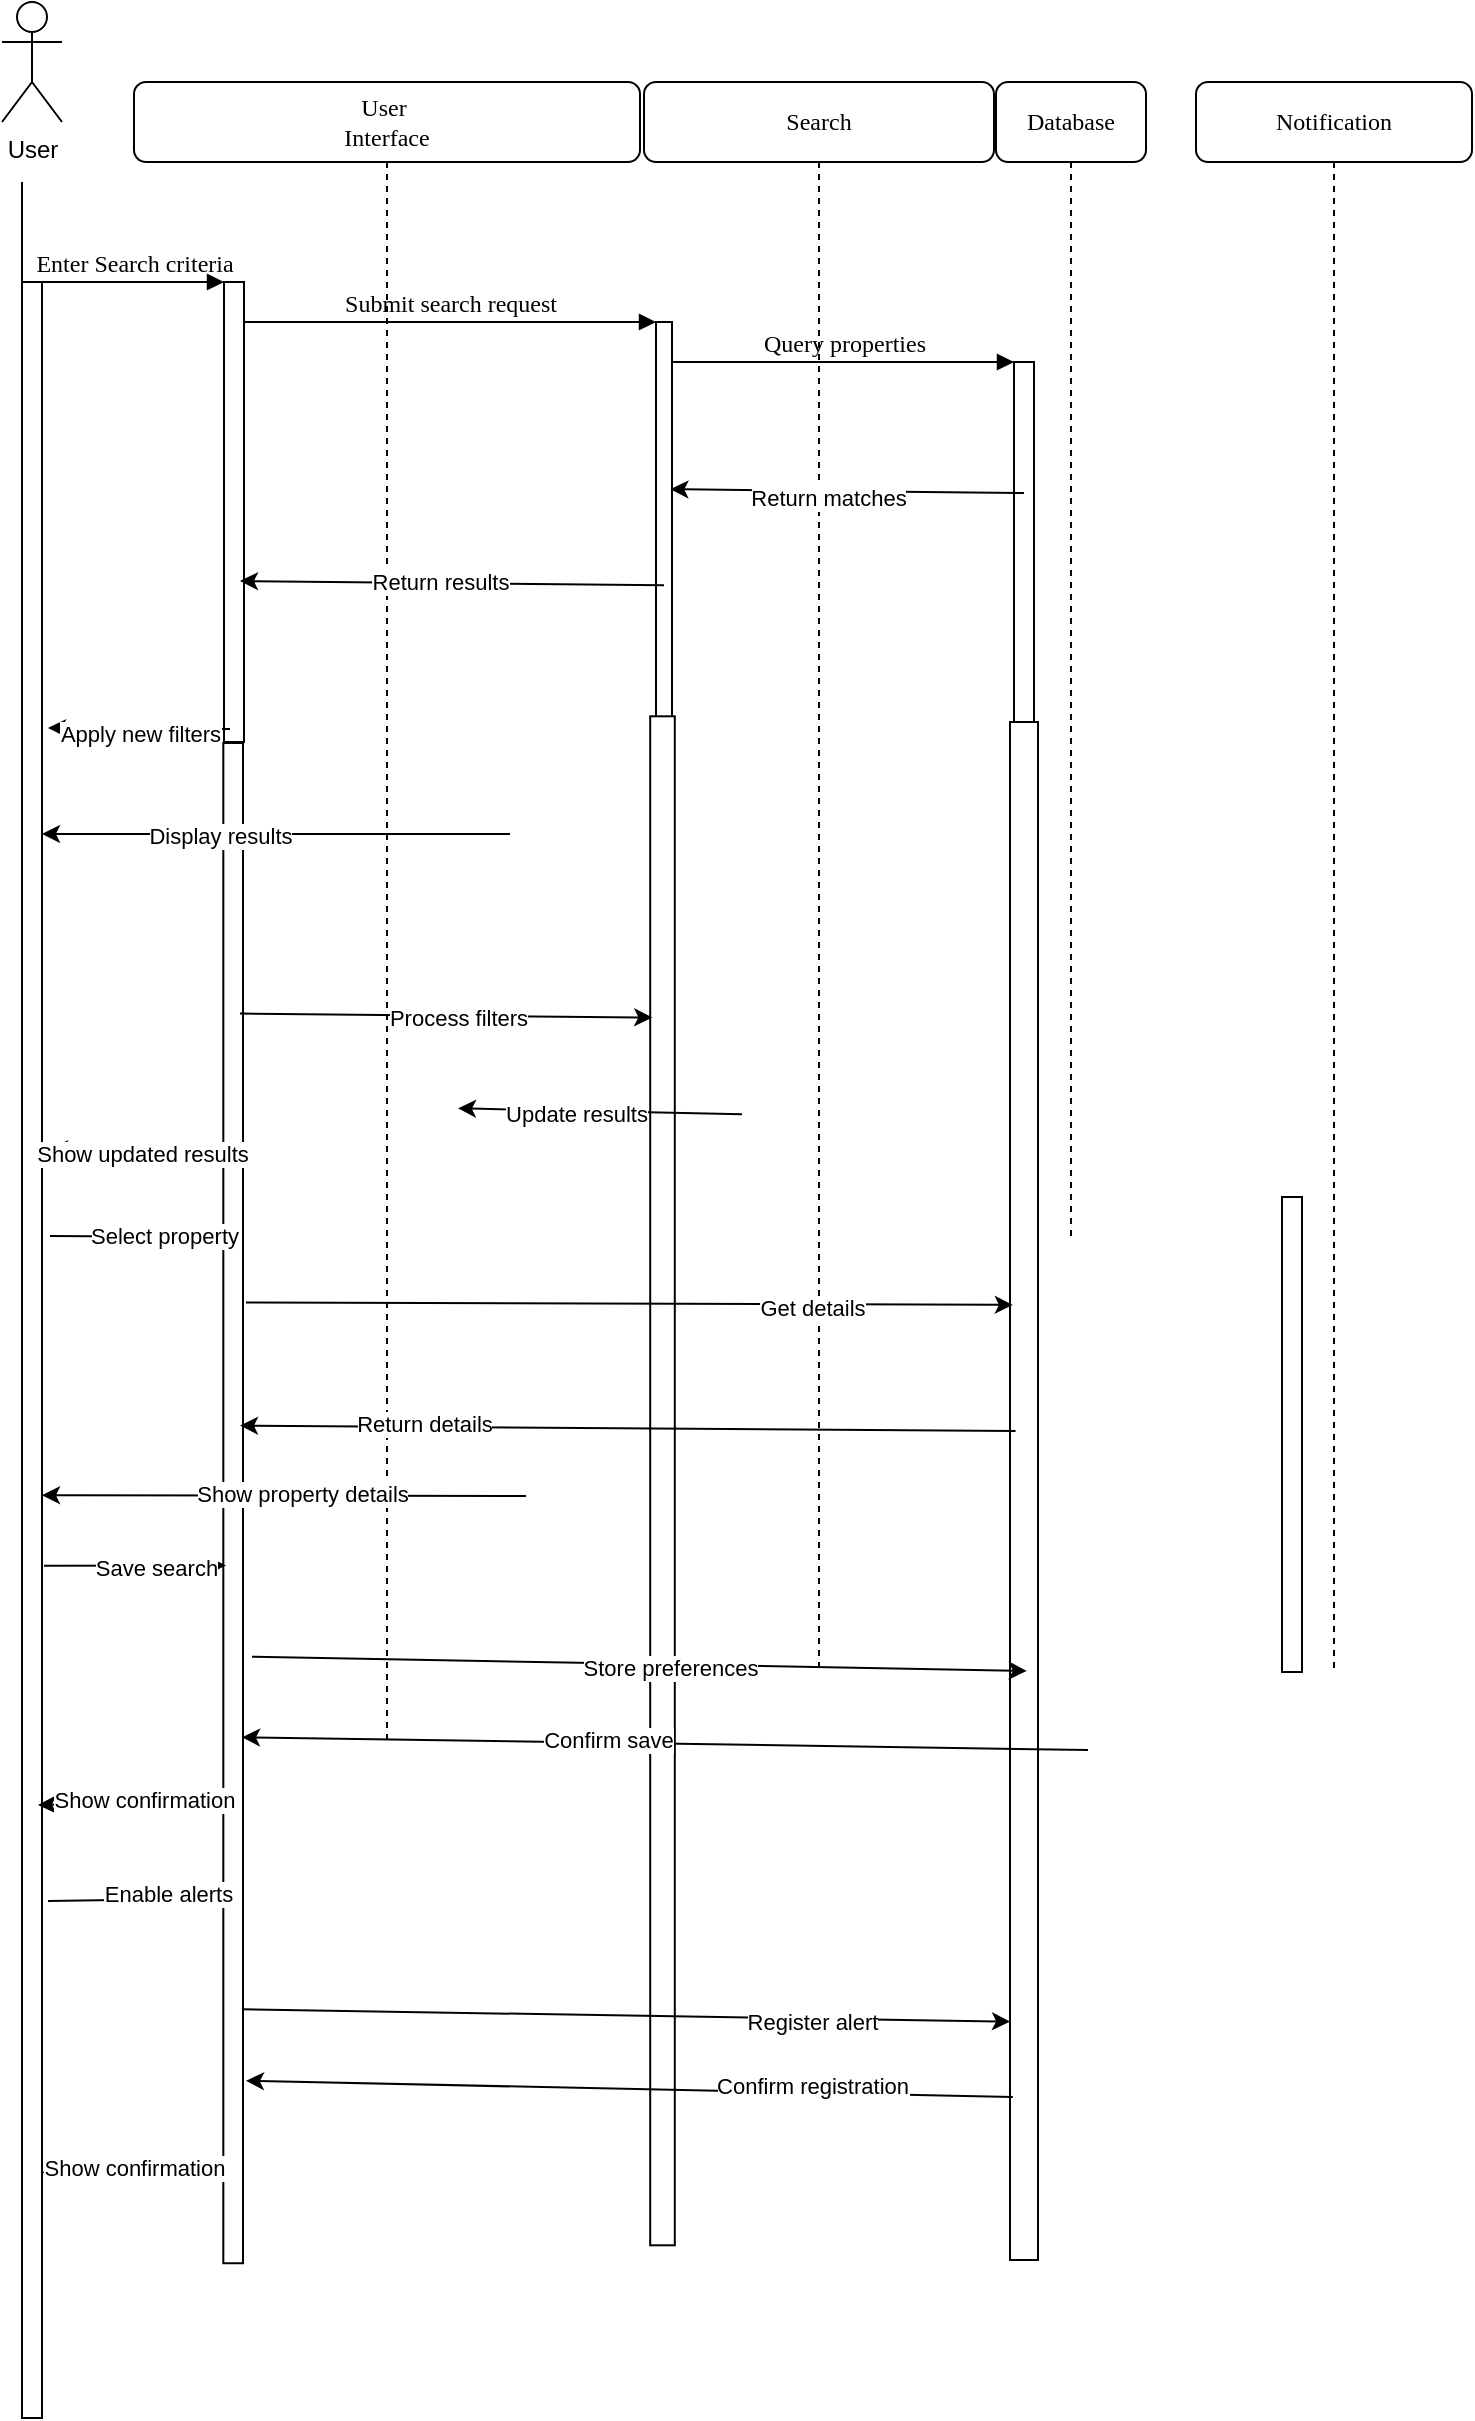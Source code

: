 <mxfile version="26.1.1" pages="2">
  <diagram name="Page-1" id="13e1069c-82ec-6db2-03f1-153e76fe0fe0">
    <mxGraphModel dx="2442" dy="1192" grid="0" gridSize="10" guides="1" tooltips="1" connect="1" arrows="1" fold="1" page="1" pageScale="1" pageWidth="850" pageHeight="1100" background="none" math="0" shadow="0">
      <root>
        <mxCell id="0" />
        <mxCell id="1" parent="0" />
        <mxCell id="7baba1c4bc27f4b0-2" value="User&amp;nbsp;&lt;div&gt;Interface&lt;/div&gt;" style="shape=umlLifeline;perimeter=lifelinePerimeter;whiteSpace=wrap;html=1;container=1;collapsible=0;recursiveResize=0;outlineConnect=0;rounded=1;shadow=0;comic=0;labelBackgroundColor=none;strokeWidth=1;fontFamily=Verdana;fontSize=12;align=center;" parent="1" vertex="1">
          <mxGeometry x="106" y="80" width="253" height="831" as="geometry" />
        </mxCell>
        <mxCell id="7baba1c4bc27f4b0-10" value="" style="html=1;points=[];perimeter=orthogonalPerimeter;rounded=0;shadow=0;comic=0;labelBackgroundColor=none;strokeWidth=1;fontFamily=Verdana;fontSize=12;align=center;" parent="7baba1c4bc27f4b0-2" vertex="1">
          <mxGeometry x="45" y="100" width="10" height="230" as="geometry" />
        </mxCell>
        <mxCell id="QEzRhgrJA88oysKmqWdK-9" value="" style="rounded=0;whiteSpace=wrap;html=1;rotation=-90;" vertex="1" parent="7baba1c4bc27f4b0-2">
          <mxGeometry x="-330.47" y="705.64" width="760.11" height="9.85" as="geometry" />
        </mxCell>
        <mxCell id="7baba1c4bc27f4b0-3" value="Search" style="shape=umlLifeline;perimeter=lifelinePerimeter;whiteSpace=wrap;html=1;container=1;collapsible=0;recursiveResize=0;outlineConnect=0;rounded=1;shadow=0;comic=0;labelBackgroundColor=none;strokeWidth=1;fontFamily=Verdana;fontSize=12;align=center;" parent="1" vertex="1">
          <mxGeometry x="361" y="80" width="175" height="795" as="geometry" />
        </mxCell>
        <mxCell id="7baba1c4bc27f4b0-13" value="" style="html=1;points=[];perimeter=orthogonalPerimeter;rounded=0;shadow=0;comic=0;labelBackgroundColor=none;strokeWidth=1;fontFamily=Verdana;fontSize=12;align=center;" parent="7baba1c4bc27f4b0-3" vertex="1">
          <mxGeometry x="6" y="120" width="8" height="200" as="geometry" />
        </mxCell>
        <mxCell id="QEzRhgrJA88oysKmqWdK-10" value="" style="rounded=0;whiteSpace=wrap;html=1;rotation=-90;" vertex="1" parent="7baba1c4bc27f4b0-3">
          <mxGeometry x="-373" y="693.25" width="764.5" height="12.3" as="geometry" />
        </mxCell>
        <mxCell id="QEzRhgrJA88oysKmqWdK-13" value="" style="endArrow=classic;html=1;rounded=0;exitX=0.701;exitY=0.417;exitDx=0;exitDy=0;exitPerimeter=0;entryX=0.721;entryY=0.948;entryDx=0;entryDy=0;entryPerimeter=0;" edge="1" parent="7baba1c4bc27f4b0-3">
          <mxGeometry width="50" height="50" relative="1" as="geometry">
            <mxPoint x="49.004" y="516.156" as="sourcePoint" />
            <mxPoint x="-93.002" y="513.151" as="targetPoint" />
          </mxGeometry>
        </mxCell>
        <mxCell id="QEzRhgrJA88oysKmqWdK-14" value="Update results" style="edgeLabel;html=1;align=center;verticalAlign=middle;resizable=0;points=[];" vertex="1" connectable="0" parent="QEzRhgrJA88oysKmqWdK-13">
          <mxGeometry x="0.232" relative="1" as="geometry">
            <mxPoint x="4" y="1" as="offset" />
          </mxGeometry>
        </mxCell>
        <mxCell id="7baba1c4bc27f4b0-4" value="Database" style="shape=umlLifeline;perimeter=lifelinePerimeter;whiteSpace=wrap;html=1;container=1;collapsible=0;recursiveResize=0;outlineConnect=0;rounded=1;shadow=0;comic=0;labelBackgroundColor=none;strokeWidth=1;fontFamily=Verdana;fontSize=12;align=center;" parent="1" vertex="1">
          <mxGeometry x="537" y="80" width="75" height="580" as="geometry" />
        </mxCell>
        <mxCell id="7baba1c4bc27f4b0-16" value="" style="html=1;points=[];perimeter=orthogonalPerimeter;rounded=0;shadow=0;comic=0;labelBackgroundColor=none;strokeWidth=1;fontFamily=Verdana;fontSize=12;align=center;" parent="1" vertex="1">
          <mxGeometry x="546" y="220" width="10" height="180" as="geometry" />
        </mxCell>
        <mxCell id="7baba1c4bc27f4b0-17" value="Query properties" style="html=1;verticalAlign=bottom;endArrow=block;labelBackgroundColor=none;fontFamily=Verdana;fontSize=12;edgeStyle=elbowEdgeStyle;elbow=vertical;" parent="1" source="7baba1c4bc27f4b0-13" target="7baba1c4bc27f4b0-16" edge="1">
          <mxGeometry relative="1" as="geometry">
            <mxPoint x="510" y="220" as="sourcePoint" />
            <Array as="points">
              <mxPoint x="460" y="220" />
            </Array>
          </mxGeometry>
        </mxCell>
        <mxCell id="7baba1c4bc27f4b0-22" value="" style="html=1;points=[];perimeter=orthogonalPerimeter;rounded=0;shadow=0;comic=0;labelBackgroundColor=none;strokeWidth=1;fontFamily=Verdana;fontSize=12;align=center;" parent="1" vertex="1">
          <mxGeometry x="544" y="400" width="14" height="769" as="geometry" />
        </mxCell>
        <mxCell id="7baba1c4bc27f4b0-11" value="Enter Search criteria" style="html=1;verticalAlign=bottom;endArrow=block;entryX=0;entryY=0;labelBackgroundColor=none;fontFamily=Verdana;fontSize=12;edgeStyle=elbowEdgeStyle;elbow=vertical;" parent="1" source="7baba1c4bc27f4b0-9" target="7baba1c4bc27f4b0-10" edge="1">
          <mxGeometry relative="1" as="geometry">
            <mxPoint x="220" y="190" as="sourcePoint" />
          </mxGeometry>
        </mxCell>
        <mxCell id="7baba1c4bc27f4b0-14" value="Submit search request" style="html=1;verticalAlign=bottom;endArrow=block;entryX=0;entryY=0;labelBackgroundColor=none;fontFamily=Verdana;fontSize=12;edgeStyle=elbowEdgeStyle;elbow=vertical;" parent="1" source="7baba1c4bc27f4b0-10" target="7baba1c4bc27f4b0-13" edge="1">
          <mxGeometry relative="1" as="geometry">
            <mxPoint x="370" y="200" as="sourcePoint" />
          </mxGeometry>
        </mxCell>
        <mxCell id="ksb2P5e5IEZkhL2VSAtx-1" value="User" style="shape=umlActor;verticalLabelPosition=bottom;verticalAlign=top;html=1;outlineConnect=0;" parent="1" vertex="1">
          <mxGeometry x="40" y="40" width="30" height="60" as="geometry" />
        </mxCell>
        <mxCell id="7baba1c4bc27f4b0-9" value="" style="html=1;points=[];perimeter=orthogonalPerimeter;rounded=0;shadow=0;comic=0;labelBackgroundColor=none;strokeWidth=1;fontFamily=Verdana;fontSize=12;align=center;" parent="1" vertex="1">
          <mxGeometry x="50" y="180" width="10" height="1068" as="geometry" />
        </mxCell>
        <mxCell id="ksb2P5e5IEZkhL2VSAtx-2" value="" style="endArrow=none;html=1;rounded=0;entryX=0;entryY=0.003;entryDx=0;entryDy=0;entryPerimeter=0;" parent="1" target="7baba1c4bc27f4b0-9" edge="1">
          <mxGeometry width="50" height="50" relative="1" as="geometry">
            <mxPoint x="50" y="130" as="sourcePoint" />
            <mxPoint x="250" y="290" as="targetPoint" />
          </mxGeometry>
        </mxCell>
        <mxCell id="QEzRhgrJA88oysKmqWdK-1" value="" style="endArrow=classic;html=1;rounded=0;exitX=0.5;exitY=0.364;exitDx=0;exitDy=0;exitPerimeter=0;entryX=0.9;entryY=0.418;entryDx=0;entryDy=0;entryPerimeter=0;" edge="1" parent="1" source="7baba1c4bc27f4b0-16" target="7baba1c4bc27f4b0-13">
          <mxGeometry width="50" height="50" relative="1" as="geometry">
            <mxPoint x="530" y="300" as="sourcePoint" />
            <mxPoint x="580" y="250" as="targetPoint" />
          </mxGeometry>
        </mxCell>
        <mxCell id="QEzRhgrJA88oysKmqWdK-2" value="Return matches" style="edgeLabel;html=1;align=center;verticalAlign=middle;resizable=0;points=[];" vertex="1" connectable="0" parent="QEzRhgrJA88oysKmqWdK-1">
          <mxGeometry x="0.117" y="3" relative="1" as="geometry">
            <mxPoint as="offset" />
          </mxGeometry>
        </mxCell>
        <mxCell id="QEzRhgrJA88oysKmqWdK-3" value="" style="endArrow=classic;html=1;rounded=0;entryX=0.8;entryY=0.65;entryDx=0;entryDy=0;entryPerimeter=0;exitX=0.5;exitY=0.658;exitDx=0;exitDy=0;exitPerimeter=0;" edge="1" parent="1" source="7baba1c4bc27f4b0-13" target="7baba1c4bc27f4b0-10">
          <mxGeometry width="50" height="50" relative="1" as="geometry">
            <mxPoint x="410" y="300" as="sourcePoint" />
            <mxPoint x="460" y="250" as="targetPoint" />
          </mxGeometry>
        </mxCell>
        <mxCell id="QEzRhgrJA88oysKmqWdK-4" value="Return results" style="edgeLabel;html=1;align=center;verticalAlign=middle;resizable=0;points=[];" vertex="1" connectable="0" parent="QEzRhgrJA88oysKmqWdK-3">
          <mxGeometry x="0.058" y="-1" relative="1" as="geometry">
            <mxPoint as="offset" />
          </mxGeometry>
        </mxCell>
        <mxCell id="QEzRhgrJA88oysKmqWdK-5" value="" style="endArrow=classic;html=1;rounded=0;entryX=1.1;entryY=0.426;entryDx=0;entryDy=0;entryPerimeter=0;" edge="1" parent="1">
          <mxGeometry width="50" height="50" relative="1" as="geometry">
            <mxPoint x="294" y="456" as="sourcePoint" />
            <mxPoint x="60" y="456.004" as="targetPoint" />
          </mxGeometry>
        </mxCell>
        <mxCell id="QEzRhgrJA88oysKmqWdK-6" value="Display results" style="edgeLabel;html=1;align=center;verticalAlign=middle;resizable=0;points=[];" vertex="1" connectable="0" parent="QEzRhgrJA88oysKmqWdK-5">
          <mxGeometry x="0.238" y="1" relative="1" as="geometry">
            <mxPoint as="offset" />
          </mxGeometry>
        </mxCell>
        <mxCell id="QEzRhgrJA88oysKmqWdK-7" value="" style="endArrow=classic;html=1;rounded=0;exitX=0.3;exitY=0.972;exitDx=0;exitDy=0;exitPerimeter=0;" edge="1" parent="1" source="7baba1c4bc27f4b0-10">
          <mxGeometry width="50" height="50" relative="1" as="geometry">
            <mxPoint x="170" y="300" as="sourcePoint" />
            <mxPoint x="63" y="403" as="targetPoint" />
          </mxGeometry>
        </mxCell>
        <mxCell id="QEzRhgrJA88oysKmqWdK-8" value="Apply new filters" style="edgeLabel;html=1;align=center;verticalAlign=middle;resizable=0;points=[];" vertex="1" connectable="0" parent="QEzRhgrJA88oysKmqWdK-7">
          <mxGeometry x="-0.004" y="2" relative="1" as="geometry">
            <mxPoint as="offset" />
          </mxGeometry>
        </mxCell>
        <mxCell id="QEzRhgrJA88oysKmqWdK-11" value="" style="endArrow=classic;html=1;rounded=0;exitX=0.822;exitY=0.846;exitDx=0;exitDy=0;exitPerimeter=0;entryX=0.803;entryY=0.083;entryDx=0;entryDy=0;entryPerimeter=0;" edge="1" parent="1" source="QEzRhgrJA88oysKmqWdK-9" target="QEzRhgrJA88oysKmqWdK-10">
          <mxGeometry width="50" height="50" relative="1" as="geometry">
            <mxPoint x="204" y="608" as="sourcePoint" />
            <mxPoint x="254" y="558" as="targetPoint" />
          </mxGeometry>
        </mxCell>
        <mxCell id="QEzRhgrJA88oysKmqWdK-12" value="Process filters" style="edgeLabel;html=1;align=center;verticalAlign=middle;resizable=0;points=[];" vertex="1" connectable="0" parent="QEzRhgrJA88oysKmqWdK-11">
          <mxGeometry x="0.056" y="-1" relative="1" as="geometry">
            <mxPoint as="offset" />
          </mxGeometry>
        </mxCell>
        <mxCell id="QEzRhgrJA88oysKmqWdK-15" value="" style="endArrow=classic;html=1;rounded=0;entryX=1.4;entryY=0.406;entryDx=0;entryDy=0;entryPerimeter=0;exitX=0.733;exitY=0.136;exitDx=0;exitDy=0;exitPerimeter=0;" edge="1" parent="1" source="QEzRhgrJA88oysKmqWdK-9" target="7baba1c4bc27f4b0-9">
          <mxGeometry width="50" height="50" relative="1" as="geometry">
            <mxPoint x="296" y="610" as="sourcePoint" />
            <mxPoint x="267" y="688" as="targetPoint" />
          </mxGeometry>
        </mxCell>
        <mxCell id="QEzRhgrJA88oysKmqWdK-16" value="Show updated results" style="edgeLabel;html=1;align=center;verticalAlign=middle;resizable=0;points=[];" vertex="1" connectable="0" parent="QEzRhgrJA88oysKmqWdK-15">
          <mxGeometry x="-0.038" y="2" relative="1" as="geometry">
            <mxPoint as="offset" />
          </mxGeometry>
        </mxCell>
        <mxCell id="QEzRhgrJA88oysKmqWdK-17" value="" style="endArrow=classic;html=1;rounded=0;entryX=0.675;entryY=0.035;entryDx=0;entryDy=0;entryPerimeter=0;" edge="1" parent="1" target="QEzRhgrJA88oysKmqWdK-9">
          <mxGeometry width="50" height="50" relative="1" as="geometry">
            <mxPoint x="64" y="657" as="sourcePoint" />
            <mxPoint x="236" y="726" as="targetPoint" />
          </mxGeometry>
        </mxCell>
        <mxCell id="QEzRhgrJA88oysKmqWdK-18" value="Select property" style="edgeLabel;html=1;align=center;verticalAlign=middle;resizable=0;points=[];" vertex="1" connectable="0" parent="QEzRhgrJA88oysKmqWdK-17">
          <mxGeometry x="0.304" y="1" relative="1" as="geometry">
            <mxPoint as="offset" />
          </mxGeometry>
        </mxCell>
        <mxCell id="QEzRhgrJA88oysKmqWdK-19" value="" style="endArrow=classic;html=1;rounded=0;entryX=0.1;entryY=0.379;entryDx=0;entryDy=0;entryPerimeter=0;exitX=0.632;exitY=1.151;exitDx=0;exitDy=0;exitPerimeter=0;" edge="1" parent="1" source="QEzRhgrJA88oysKmqWdK-9" target="7baba1c4bc27f4b0-22">
          <mxGeometry width="50" height="50" relative="1" as="geometry">
            <mxPoint x="450" y="738" as="sourcePoint" />
            <mxPoint x="500" y="688" as="targetPoint" />
          </mxGeometry>
        </mxCell>
        <mxCell id="QEzRhgrJA88oysKmqWdK-20" value="Get details" style="edgeLabel;html=1;align=center;verticalAlign=middle;resizable=0;points=[];" vertex="1" connectable="0" parent="QEzRhgrJA88oysKmqWdK-19">
          <mxGeometry x="0.473" y="-2" relative="1" as="geometry">
            <mxPoint as="offset" />
          </mxGeometry>
        </mxCell>
        <mxCell id="QEzRhgrJA88oysKmqWdK-23" value="" style="endArrow=classic;html=1;rounded=0;entryX=1;entryY=0.568;entryDx=0;entryDy=0;entryPerimeter=0;" edge="1" parent="1" target="7baba1c4bc27f4b0-9">
          <mxGeometry width="50" height="50" relative="1" as="geometry">
            <mxPoint x="302" y="787" as="sourcePoint" />
            <mxPoint x="279" y="817" as="targetPoint" />
          </mxGeometry>
        </mxCell>
        <mxCell id="QEzRhgrJA88oysKmqWdK-24" value="Show property details" style="edgeLabel;html=1;align=center;verticalAlign=middle;resizable=0;points=[];" vertex="1" connectable="0" parent="QEzRhgrJA88oysKmqWdK-23">
          <mxGeometry x="-0.074" y="-1" relative="1" as="geometry">
            <mxPoint as="offset" />
          </mxGeometry>
        </mxCell>
        <mxCell id="QEzRhgrJA88oysKmqWdK-21" value="" style="endArrow=classic;html=1;rounded=0;entryX=0.551;entryY=0.847;entryDx=0;entryDy=0;entryPerimeter=0;exitX=0.2;exitY=0.461;exitDx=0;exitDy=0;exitPerimeter=0;" edge="1" parent="1" source="7baba1c4bc27f4b0-22" target="QEzRhgrJA88oysKmqWdK-9">
          <mxGeometry width="50" height="50" relative="1" as="geometry">
            <mxPoint x="450" y="738" as="sourcePoint" />
            <mxPoint x="500" y="688" as="targetPoint" />
          </mxGeometry>
        </mxCell>
        <mxCell id="QEzRhgrJA88oysKmqWdK-22" value="Return details" style="edgeLabel;html=1;align=center;verticalAlign=middle;resizable=0;points=[];" vertex="1" connectable="0" parent="QEzRhgrJA88oysKmqWdK-21">
          <mxGeometry x="0.528" y="-2" relative="1" as="geometry">
            <mxPoint as="offset" />
          </mxGeometry>
        </mxCell>
        <mxCell id="QEzRhgrJA88oysKmqWdK-25" value="" style="endArrow=classic;html=1;rounded=0;exitX=1.1;exitY=0.601;exitDx=0;exitDy=0;exitPerimeter=0;entryX=0.459;entryY=0.136;entryDx=0;entryDy=0;entryPerimeter=0;" edge="1" parent="1" source="7baba1c4bc27f4b0-9" target="QEzRhgrJA88oysKmqWdK-9">
          <mxGeometry width="50" height="50" relative="1" as="geometry">
            <mxPoint x="157" y="776" as="sourcePoint" />
            <mxPoint x="207" y="726" as="targetPoint" />
          </mxGeometry>
        </mxCell>
        <mxCell id="QEzRhgrJA88oysKmqWdK-26" value="Save search" style="edgeLabel;html=1;align=center;verticalAlign=middle;resizable=0;points=[];" vertex="1" connectable="0" parent="QEzRhgrJA88oysKmqWdK-25">
          <mxGeometry x="0.219" y="-1" relative="1" as="geometry">
            <mxPoint as="offset" />
          </mxGeometry>
        </mxCell>
        <mxCell id="QEzRhgrJA88oysKmqWdK-27" value="" style="endArrow=classic;html=1;rounded=0;exitX=0.399;exitY=1.456;exitDx=0;exitDy=0;exitPerimeter=0;entryX=0.6;entryY=0.617;entryDx=0;entryDy=0;entryPerimeter=0;" edge="1" parent="1" source="QEzRhgrJA88oysKmqWdK-9" target="7baba1c4bc27f4b0-22">
          <mxGeometry width="50" height="50" relative="1" as="geometry">
            <mxPoint x="511" y="918" as="sourcePoint" />
            <mxPoint x="561" y="868" as="targetPoint" />
          </mxGeometry>
        </mxCell>
        <mxCell id="QEzRhgrJA88oysKmqWdK-28" value="Store preferences" style="edgeLabel;html=1;align=center;verticalAlign=middle;resizable=0;points=[];" vertex="1" connectable="0" parent="QEzRhgrJA88oysKmqWdK-27">
          <mxGeometry x="0.075" y="-2" relative="1" as="geometry">
            <mxPoint as="offset" />
          </mxGeometry>
        </mxCell>
        <mxCell id="QEzRhgrJA88oysKmqWdK-29" value="" style="endArrow=classic;html=1;rounded=0;entryX=0.346;entryY=0.948;entryDx=0;entryDy=0;entryPerimeter=0;" edge="1" parent="1" target="QEzRhgrJA88oysKmqWdK-9">
          <mxGeometry width="50" height="50" relative="1" as="geometry">
            <mxPoint x="583" y="914" as="sourcePoint" />
            <mxPoint x="436" y="864" as="targetPoint" />
          </mxGeometry>
        </mxCell>
        <mxCell id="QEzRhgrJA88oysKmqWdK-30" value="Confirm save" style="edgeLabel;html=1;align=center;verticalAlign=middle;resizable=0;points=[];" vertex="1" connectable="0" parent="QEzRhgrJA88oysKmqWdK-29">
          <mxGeometry x="0.138" y="-2" relative="1" as="geometry">
            <mxPoint as="offset" />
          </mxGeometry>
        </mxCell>
        <mxCell id="QEzRhgrJA88oysKmqWdK-31" value="" style="endArrow=classic;html=1;rounded=0;exitX=0.304;exitY=0.035;exitDx=0;exitDy=0;exitPerimeter=0;entryX=0.8;entryY=0.713;entryDx=0;entryDy=0;entryPerimeter=0;" edge="1" parent="1" source="QEzRhgrJA88oysKmqWdK-9" target="7baba1c4bc27f4b0-9">
          <mxGeometry width="50" height="50" relative="1" as="geometry">
            <mxPoint x="212" y="914" as="sourcePoint" />
            <mxPoint x="262" y="864" as="targetPoint" />
          </mxGeometry>
        </mxCell>
        <mxCell id="QEzRhgrJA88oysKmqWdK-32" value="Show confirmation" style="edgeLabel;html=1;align=center;verticalAlign=middle;resizable=0;points=[];" vertex="1" connectable="0" parent="QEzRhgrJA88oysKmqWdK-31">
          <mxGeometry x="-0.133" y="-2" relative="1" as="geometry">
            <mxPoint as="offset" />
          </mxGeometry>
        </mxCell>
        <mxCell id="QEzRhgrJA88oysKmqWdK-33" value="" style="endArrow=classic;html=1;rounded=0;exitX=1.3;exitY=0.758;exitDx=0;exitDy=0;exitPerimeter=0;entryX=0.24;entryY=0.441;entryDx=0;entryDy=0;entryPerimeter=0;" edge="1" parent="1" source="7baba1c4bc27f4b0-9" target="QEzRhgrJA88oysKmqWdK-9">
          <mxGeometry width="50" height="50" relative="1" as="geometry">
            <mxPoint x="212" y="914" as="sourcePoint" />
            <mxPoint x="262" y="864" as="targetPoint" />
          </mxGeometry>
        </mxCell>
        <mxCell id="QEzRhgrJA88oysKmqWdK-34" value="Enable alerts" style="edgeLabel;html=1;align=center;verticalAlign=middle;resizable=0;points=[];" vertex="1" connectable="0" parent="QEzRhgrJA88oysKmqWdK-33">
          <mxGeometry x="0.289" y="3" relative="1" as="geometry">
            <mxPoint as="offset" />
          </mxGeometry>
        </mxCell>
        <mxCell id="QEzRhgrJA88oysKmqWdK-35" value="" style="endArrow=classic;html=1;rounded=0;exitX=0.167;exitY=0.948;exitDx=0;exitDy=0;exitPerimeter=0;entryX=0;entryY=0.845;entryDx=0;entryDy=0;entryPerimeter=0;" edge="1" parent="1" source="QEzRhgrJA88oysKmqWdK-9" target="7baba1c4bc27f4b0-22">
          <mxGeometry width="50" height="50" relative="1" as="geometry">
            <mxPoint x="494" y="1170" as="sourcePoint" />
            <mxPoint x="544" y="1120" as="targetPoint" />
          </mxGeometry>
        </mxCell>
        <mxCell id="QEzRhgrJA88oysKmqWdK-36" value="Register alert" style="edgeLabel;html=1;align=center;verticalAlign=middle;resizable=0;points=[];" vertex="1" connectable="0" parent="QEzRhgrJA88oysKmqWdK-35">
          <mxGeometry x="0.482" y="-2" relative="1" as="geometry">
            <mxPoint as="offset" />
          </mxGeometry>
        </mxCell>
        <mxCell id="QEzRhgrJA88oysKmqWdK-37" value="" style="endArrow=classic;html=1;rounded=0;exitX=0.1;exitY=0.894;exitDx=0;exitDy=0;exitPerimeter=0;entryX=0.12;entryY=1.151;entryDx=0;entryDy=0;entryPerimeter=0;" edge="1" parent="1" source="7baba1c4bc27f4b0-22" target="QEzRhgrJA88oysKmqWdK-9">
          <mxGeometry width="50" height="50" relative="1" as="geometry">
            <mxPoint x="494" y="1170" as="sourcePoint" />
            <mxPoint x="544" y="1120" as="targetPoint" />
          </mxGeometry>
        </mxCell>
        <mxCell id="QEzRhgrJA88oysKmqWdK-38" value="Confirm registration" style="edgeLabel;html=1;align=center;verticalAlign=middle;resizable=0;points=[];" vertex="1" connectable="0" parent="QEzRhgrJA88oysKmqWdK-37">
          <mxGeometry x="-0.472" y="-4" relative="1" as="geometry">
            <mxPoint as="offset" />
          </mxGeometry>
        </mxCell>
        <mxCell id="QEzRhgrJA88oysKmqWdK-39" value="" style="endArrow=classic;html=1;rounded=0;exitX=0.063;exitY=-0.27;exitDx=0;exitDy=0;exitPerimeter=0;entryX=1;entryY=0.885;entryDx=0;entryDy=0;entryPerimeter=0;" edge="1" parent="1" source="QEzRhgrJA88oysKmqWdK-9" target="7baba1c4bc27f4b0-9">
          <mxGeometry width="50" height="50" relative="1" as="geometry">
            <mxPoint x="196" y="1170" as="sourcePoint" />
            <mxPoint x="246" y="1120" as="targetPoint" />
          </mxGeometry>
        </mxCell>
        <mxCell id="QEzRhgrJA88oysKmqWdK-40" value="Show confirmation" style="edgeLabel;html=1;align=center;verticalAlign=middle;resizable=0;points=[];" vertex="1" connectable="0" parent="QEzRhgrJA88oysKmqWdK-39">
          <mxGeometry x="-0.03" y="-1" relative="1" as="geometry">
            <mxPoint as="offset" />
          </mxGeometry>
        </mxCell>
        <mxCell id="7baba1c4bc27f4b0-5" value="Notification" style="shape=umlLifeline;perimeter=lifelinePerimeter;whiteSpace=wrap;html=1;container=1;collapsible=0;recursiveResize=0;outlineConnect=0;rounded=1;shadow=0;comic=0;labelBackgroundColor=none;strokeWidth=1;fontFamily=Verdana;fontSize=12;align=center;" parent="1" vertex="1">
          <mxGeometry x="637" y="80" width="138" height="795" as="geometry" />
        </mxCell>
        <mxCell id="7baba1c4bc27f4b0-25" value="" style="html=1;points=[];perimeter=orthogonalPerimeter;rounded=0;shadow=0;comic=0;labelBackgroundColor=none;strokeColor=#000000;strokeWidth=1;fillColor=#FFFFFF;fontFamily=Verdana;fontSize=12;fontColor=#000000;align=center;" parent="7baba1c4bc27f4b0-5" vertex="1">
          <mxGeometry x="43" y="557.5" width="10" height="237.5" as="geometry" />
        </mxCell>
      </root>
    </mxGraphModel>
  </diagram>
  <diagram id="5Y4kFbJWcEPanAZemv3V" name="Page-2">
    <mxGraphModel dx="1221" dy="596" grid="0" gridSize="10" guides="1" tooltips="1" connect="1" arrows="1" fold="1" page="1" pageScale="1" pageWidth="850" pageHeight="1100" math="0" shadow="0">
      <root>
        <mxCell id="0" />
        <mxCell id="1" parent="0" />
      </root>
    </mxGraphModel>
  </diagram>
</mxfile>
